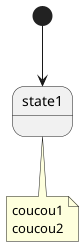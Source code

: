 {
  "sha1": "ort0ge4ko2ogpjydlzolmf9hj28vt6b",
  "insertion": {
    "when": "2024-06-04T17:28:40.178Z",
    "user": "plantuml@gmail.com"
  }
}
@startuml
[*] --> state1

note bottom of state1
  coucou1
  coucou2
end note

@enduml
